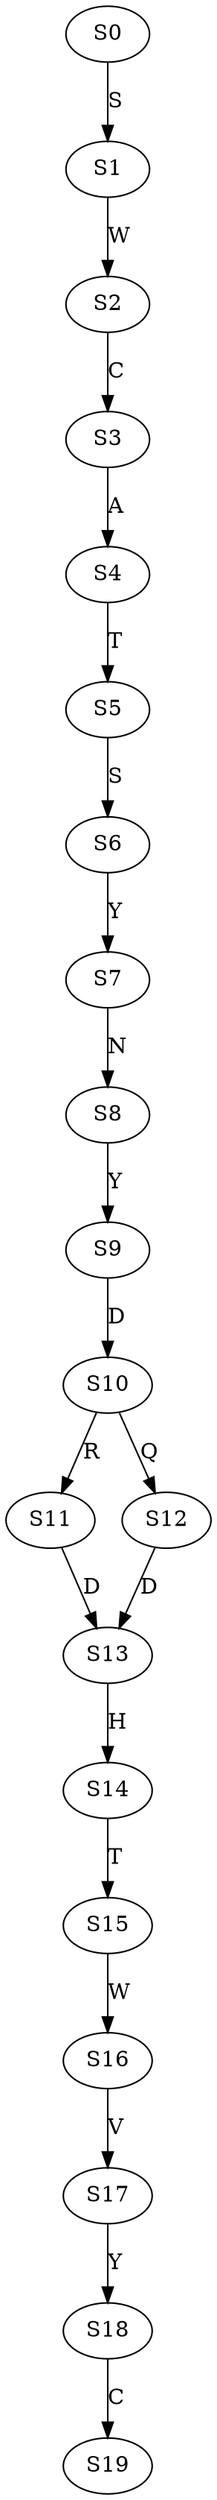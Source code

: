 strict digraph  {
	S0 -> S1 [ label = S ];
	S1 -> S2 [ label = W ];
	S2 -> S3 [ label = C ];
	S3 -> S4 [ label = A ];
	S4 -> S5 [ label = T ];
	S5 -> S6 [ label = S ];
	S6 -> S7 [ label = Y ];
	S7 -> S8 [ label = N ];
	S8 -> S9 [ label = Y ];
	S9 -> S10 [ label = D ];
	S10 -> S11 [ label = R ];
	S10 -> S12 [ label = Q ];
	S11 -> S13 [ label = D ];
	S12 -> S13 [ label = D ];
	S13 -> S14 [ label = H ];
	S14 -> S15 [ label = T ];
	S15 -> S16 [ label = W ];
	S16 -> S17 [ label = V ];
	S17 -> S18 [ label = Y ];
	S18 -> S19 [ label = C ];
}
